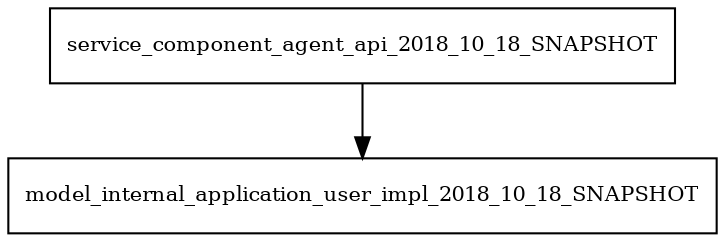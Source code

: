 digraph service_component_agent_api_2018_10_18_SNAPSHOT_dependencies {
  node [shape = box, fontsize=10.0];
  service_component_agent_api_2018_10_18_SNAPSHOT -> model_internal_application_user_impl_2018_10_18_SNAPSHOT;
}
